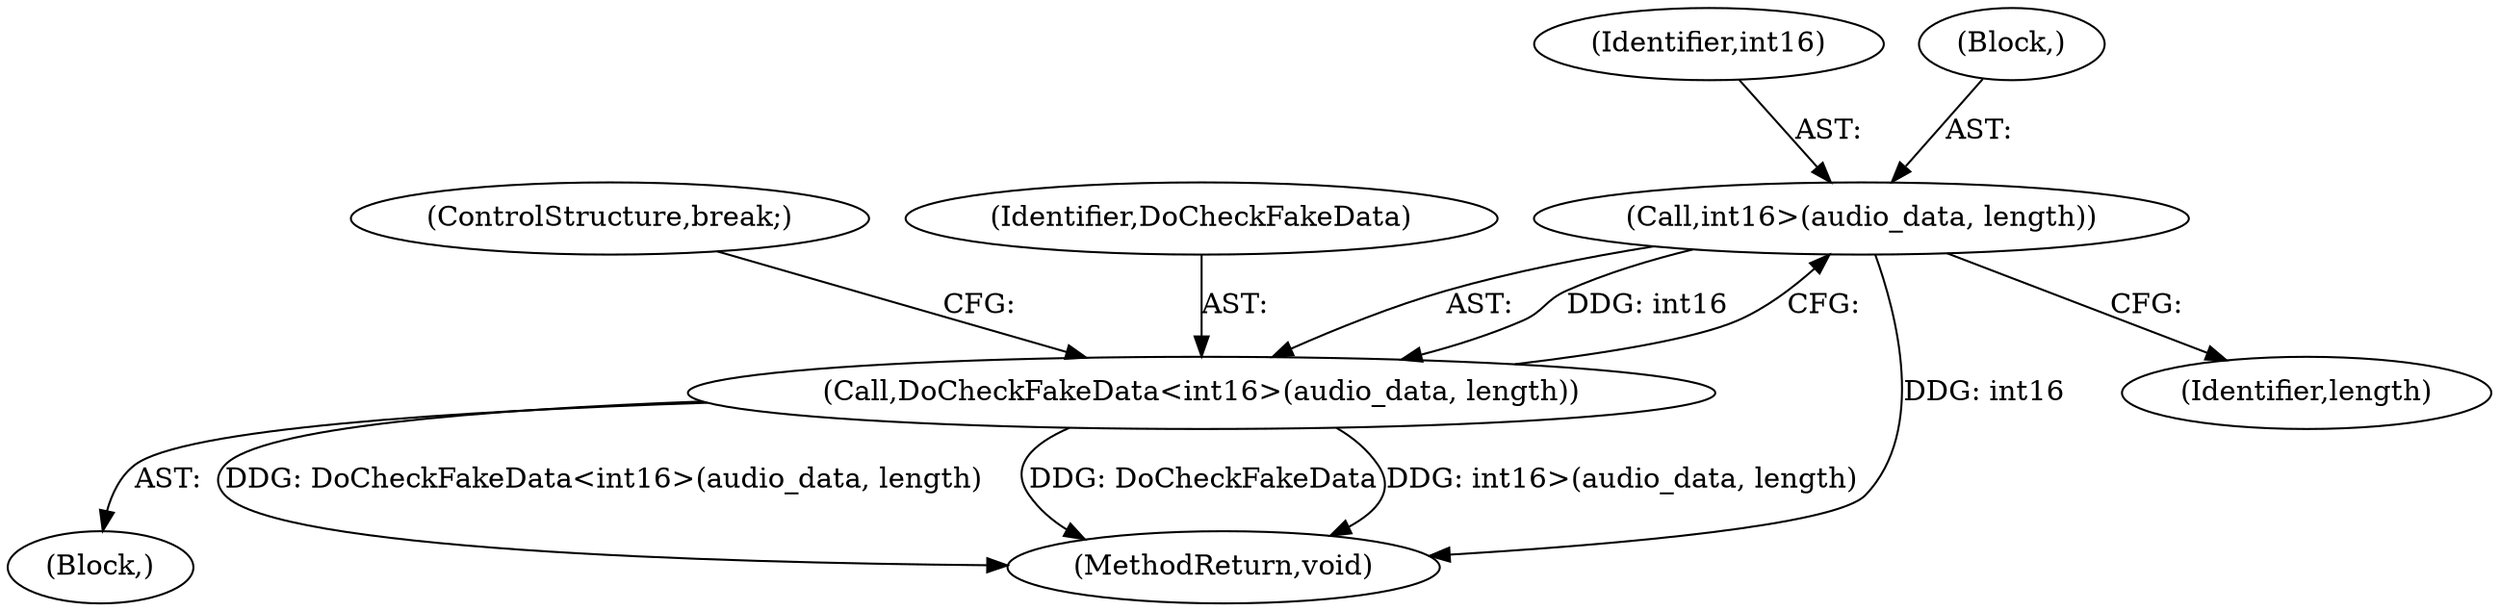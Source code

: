digraph "1_Chrome_802ecdb9cee0d66fe546bdf24e98150f8f716ad8_2@pointer" {
"1000128" [label="(Call,int16>(audio_data, length))"];
"1000126" [label="(Call,DoCheckFakeData<int16>(audio_data, length))"];
"1000129" [label="(Identifier,int16)"];
"1000126" [label="(Call,DoCheckFakeData<int16>(audio_data, length))"];
"1000115" [label="(Block,)"];
"1000133" [label="(ControlStructure,break;)"];
"1000128" [label="(Call,int16>(audio_data, length))"];
"1000127" [label="(Identifier,DoCheckFakeData)"];
"1000147" [label="(MethodReturn,void)"];
"1000132" [label="(Identifier,length)"];
"1000130" [label="(Block,)"];
"1000128" -> "1000126"  [label="AST: "];
"1000128" -> "1000132"  [label="CFG: "];
"1000129" -> "1000128"  [label="AST: "];
"1000130" -> "1000128"  [label="AST: "];
"1000126" -> "1000128"  [label="CFG: "];
"1000128" -> "1000147"  [label="DDG: int16"];
"1000128" -> "1000126"  [label="DDG: int16"];
"1000126" -> "1000115"  [label="AST: "];
"1000127" -> "1000126"  [label="AST: "];
"1000133" -> "1000126"  [label="CFG: "];
"1000126" -> "1000147"  [label="DDG: DoCheckFakeData<int16>(audio_data, length)"];
"1000126" -> "1000147"  [label="DDG: DoCheckFakeData"];
"1000126" -> "1000147"  [label="DDG: int16>(audio_data, length)"];
}
